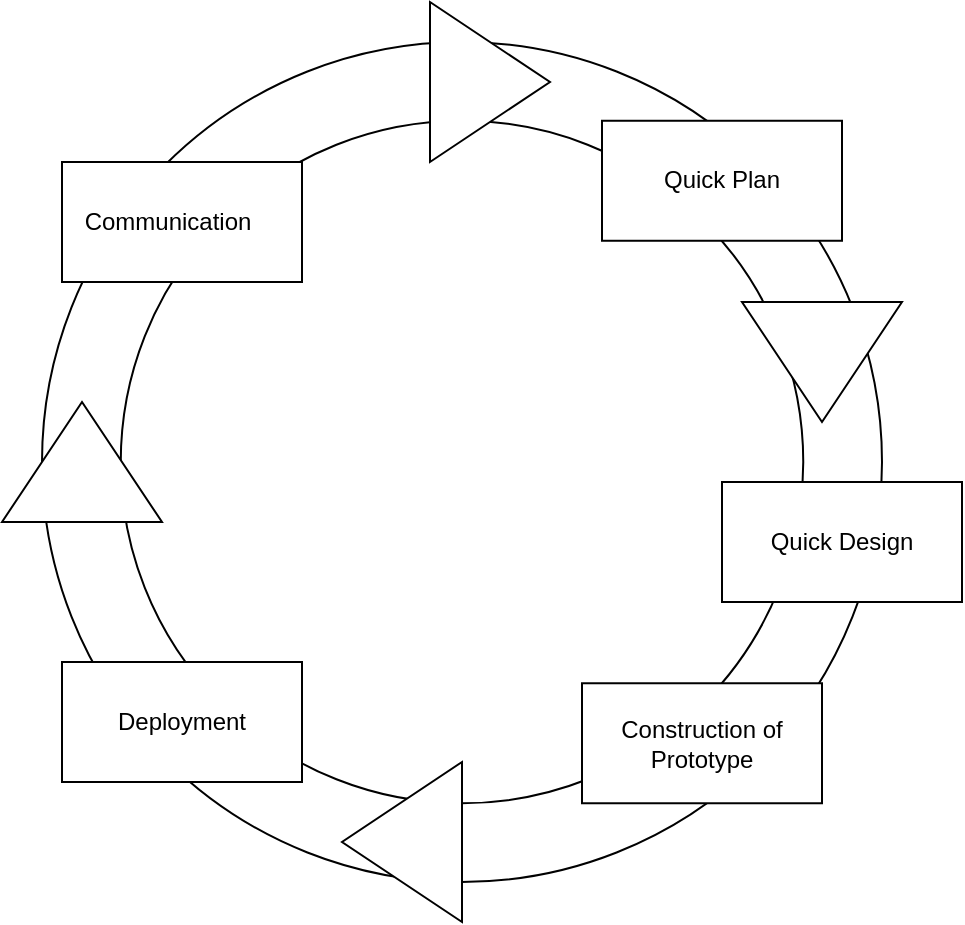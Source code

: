 <mxfile version="24.7.5">
  <diagram name="Page-1" id="up1P5xU-ty4Zgh6z6XcG">
    <mxGraphModel dx="1026" dy="1754" grid="1" gridSize="10" guides="1" tooltips="1" connect="1" arrows="1" fold="1" page="1" pageScale="1" pageWidth="827" pageHeight="1169" math="0" shadow="0">
      <root>
        <mxCell id="0" />
        <mxCell id="1" parent="0" />
        <mxCell id="2B3tAXRZrzROPpyRWBh2-1" value="" style="ellipse;whiteSpace=wrap;html=1;aspect=fixed;" vertex="1" parent="1">
          <mxGeometry x="160" width="420" height="420" as="geometry" />
        </mxCell>
        <mxCell id="2B3tAXRZrzROPpyRWBh2-2" value="" style="ellipse;whiteSpace=wrap;html=1;aspect=fixed;" vertex="1" parent="1">
          <mxGeometry x="199.38" y="39.38" width="341.25" height="341.25" as="geometry" />
        </mxCell>
        <mxCell id="2B3tAXRZrzROPpyRWBh2-3" value="" style="triangle;whiteSpace=wrap;html=1;" vertex="1" parent="1">
          <mxGeometry x="354" y="-20" width="60" height="80" as="geometry" />
        </mxCell>
        <mxCell id="2B3tAXRZrzROPpyRWBh2-4" value="" style="triangle;whiteSpace=wrap;html=1;rotation=90;" vertex="1" parent="1">
          <mxGeometry x="520" y="120" width="60" height="80" as="geometry" />
        </mxCell>
        <mxCell id="2B3tAXRZrzROPpyRWBh2-5" value="" style="triangle;whiteSpace=wrap;html=1;rotation=-180;" vertex="1" parent="1">
          <mxGeometry x="310" y="360" width="60" height="80" as="geometry" />
        </mxCell>
        <mxCell id="2B3tAXRZrzROPpyRWBh2-6" value="" style="triangle;whiteSpace=wrap;html=1;rotation=-90;" vertex="1" parent="1">
          <mxGeometry x="150" y="170" width="60" height="80" as="geometry" />
        </mxCell>
        <mxCell id="2B3tAXRZrzROPpyRWBh2-7" value="&lt;div style=&quot;&quot;&gt;&lt;span style=&quot;background-color: initial;&quot;&gt;Communication&lt;/span&gt;&lt;span style=&quot;background-color: initial; white-space: pre;&quot;&gt;&#x9;&lt;/span&gt;&lt;/div&gt;" style="rounded=0;whiteSpace=wrap;html=1;align=right;" vertex="1" parent="1">
          <mxGeometry x="170" y="60" width="120" height="60" as="geometry" />
        </mxCell>
        <mxCell id="2B3tAXRZrzROPpyRWBh2-8" value="Quick Plan" style="rounded=0;whiteSpace=wrap;html=1;" vertex="1" parent="1">
          <mxGeometry x="440" y="39.38" width="120" height="60" as="geometry" />
        </mxCell>
        <mxCell id="2B3tAXRZrzROPpyRWBh2-9" value="Quick Design" style="rounded=0;whiteSpace=wrap;html=1;" vertex="1" parent="1">
          <mxGeometry x="500" y="220" width="120" height="60" as="geometry" />
        </mxCell>
        <mxCell id="2B3tAXRZrzROPpyRWBh2-10" value="Construction of Prototype" style="rounded=0;whiteSpace=wrap;html=1;" vertex="1" parent="1">
          <mxGeometry x="430" y="320.63" width="120" height="60" as="geometry" />
        </mxCell>
        <mxCell id="2B3tAXRZrzROPpyRWBh2-11" value="Deployment" style="rounded=0;whiteSpace=wrap;html=1;" vertex="1" parent="1">
          <mxGeometry x="170" y="310" width="120" height="60" as="geometry" />
        </mxCell>
      </root>
    </mxGraphModel>
  </diagram>
</mxfile>
